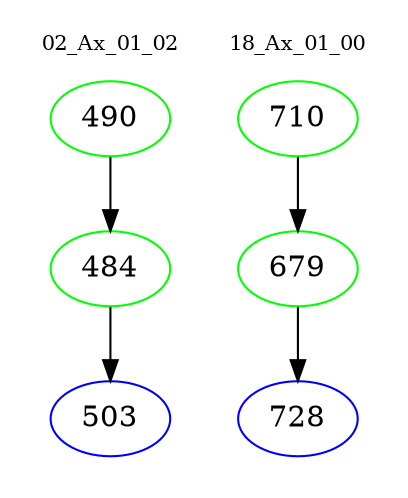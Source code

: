 digraph{
subgraph cluster_0 {
color = white
label = "02_Ax_01_02";
fontsize=10;
T0_490 [label="490", color="green"]
T0_490 -> T0_484 [color="black"]
T0_484 [label="484", color="green"]
T0_484 -> T0_503 [color="black"]
T0_503 [label="503", color="blue"]
}
subgraph cluster_1 {
color = white
label = "18_Ax_01_00";
fontsize=10;
T1_710 [label="710", color="green"]
T1_710 -> T1_679 [color="black"]
T1_679 [label="679", color="green"]
T1_679 -> T1_728 [color="black"]
T1_728 [label="728", color="blue"]
}
}
